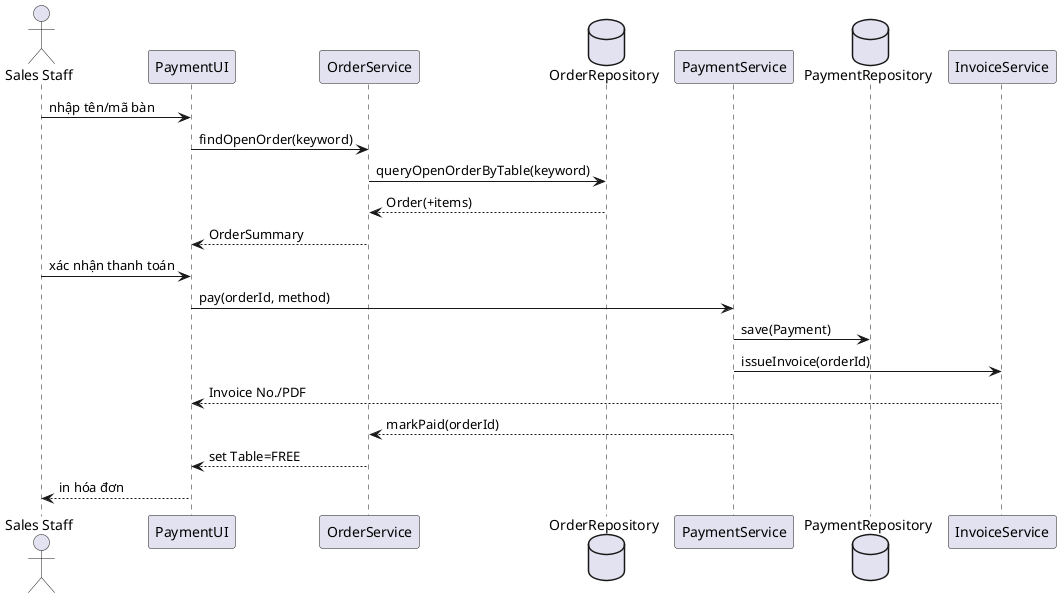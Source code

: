 @startuml
actor "Sales Staff" as SS
participant PaymentUI as UI
participant OrderService as OS
database OrderRepository as OR
participant PaymentService as PS
database PaymentRepository as PR
participant InvoiceService as IS

SS -> UI : nhập tên/mã bàn
UI -> OS : findOpenOrder(keyword)
OS -> OR : queryOpenOrderByTable(keyword)
OR --> OS : Order(+items)
OS --> UI : OrderSummary
SS -> UI : xác nhận thanh toán
UI -> PS : pay(orderId, method)
PS -> PR : save(Payment)
PS -> IS : issueInvoice(orderId)
IS --> UI : Invoice No./PDF
PS --> OS : markPaid(orderId)
OS --> UI : set Table=FREE
UI --> SS : in hóa đơn
@enduml
